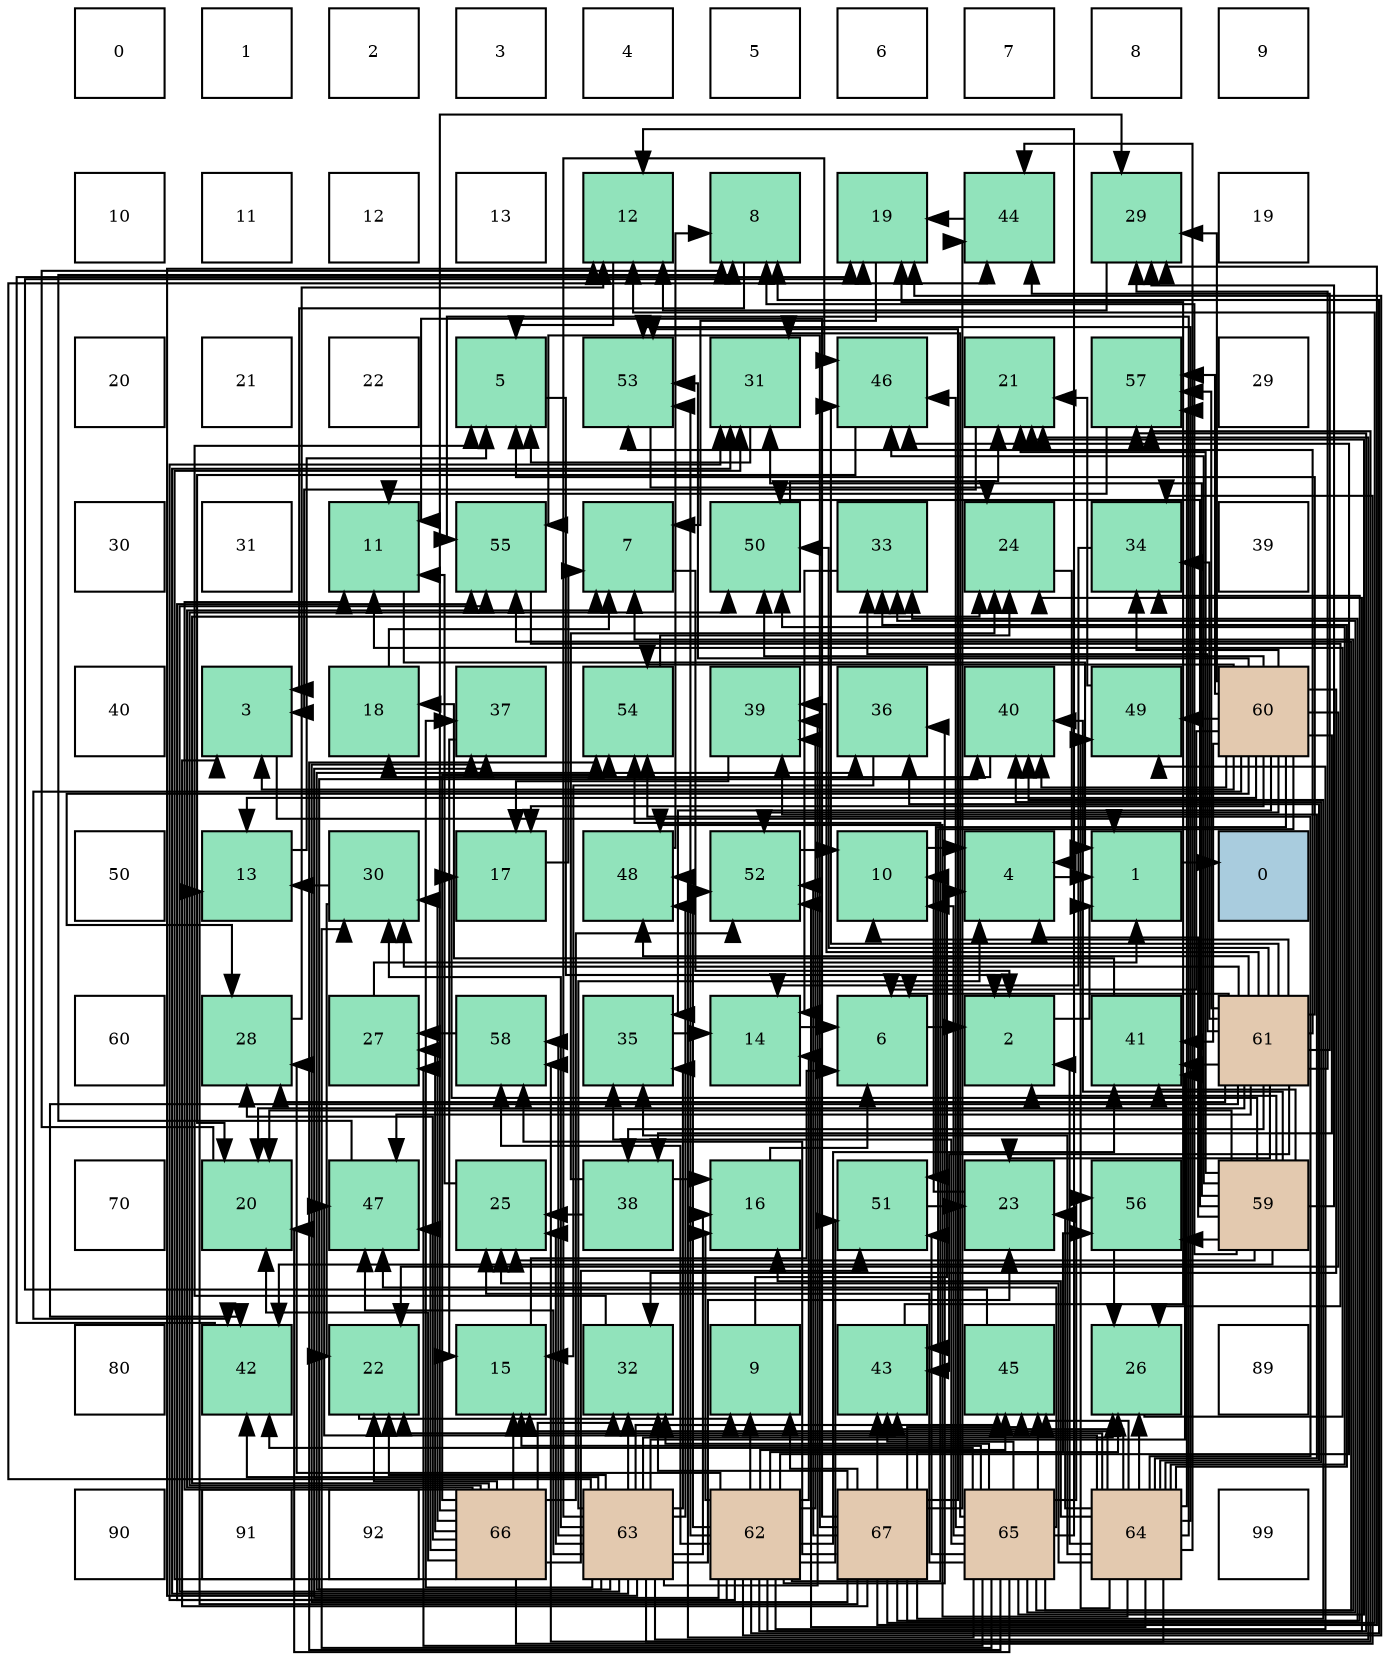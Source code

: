digraph layout{
 rankdir=TB;
 splines=ortho;
 node [style=filled shape=square fixedsize=true width=0.6];
0[label="0", fontsize=8, fillcolor="#ffffff"];
1[label="1", fontsize=8, fillcolor="#ffffff"];
2[label="2", fontsize=8, fillcolor="#ffffff"];
3[label="3", fontsize=8, fillcolor="#ffffff"];
4[label="4", fontsize=8, fillcolor="#ffffff"];
5[label="5", fontsize=8, fillcolor="#ffffff"];
6[label="6", fontsize=8, fillcolor="#ffffff"];
7[label="7", fontsize=8, fillcolor="#ffffff"];
8[label="8", fontsize=8, fillcolor="#ffffff"];
9[label="9", fontsize=8, fillcolor="#ffffff"];
10[label="10", fontsize=8, fillcolor="#ffffff"];
11[label="11", fontsize=8, fillcolor="#ffffff"];
12[label="12", fontsize=8, fillcolor="#ffffff"];
13[label="13", fontsize=8, fillcolor="#ffffff"];
14[label="12", fontsize=8, fillcolor="#91e3bb"];
15[label="8", fontsize=8, fillcolor="#91e3bb"];
16[label="19", fontsize=8, fillcolor="#91e3bb"];
17[label="44", fontsize=8, fillcolor="#91e3bb"];
18[label="29", fontsize=8, fillcolor="#91e3bb"];
19[label="19", fontsize=8, fillcolor="#ffffff"];
20[label="20", fontsize=8, fillcolor="#ffffff"];
21[label="21", fontsize=8, fillcolor="#ffffff"];
22[label="22", fontsize=8, fillcolor="#ffffff"];
23[label="5", fontsize=8, fillcolor="#91e3bb"];
24[label="53", fontsize=8, fillcolor="#91e3bb"];
25[label="31", fontsize=8, fillcolor="#91e3bb"];
26[label="46", fontsize=8, fillcolor="#91e3bb"];
27[label="21", fontsize=8, fillcolor="#91e3bb"];
28[label="57", fontsize=8, fillcolor="#91e3bb"];
29[label="29", fontsize=8, fillcolor="#ffffff"];
30[label="30", fontsize=8, fillcolor="#ffffff"];
31[label="31", fontsize=8, fillcolor="#ffffff"];
32[label="11", fontsize=8, fillcolor="#91e3bb"];
33[label="55", fontsize=8, fillcolor="#91e3bb"];
34[label="7", fontsize=8, fillcolor="#91e3bb"];
35[label="50", fontsize=8, fillcolor="#91e3bb"];
36[label="33", fontsize=8, fillcolor="#91e3bb"];
37[label="24", fontsize=8, fillcolor="#91e3bb"];
38[label="34", fontsize=8, fillcolor="#91e3bb"];
39[label="39", fontsize=8, fillcolor="#ffffff"];
40[label="40", fontsize=8, fillcolor="#ffffff"];
41[label="3", fontsize=8, fillcolor="#91e3bb"];
42[label="18", fontsize=8, fillcolor="#91e3bb"];
43[label="37", fontsize=8, fillcolor="#91e3bb"];
44[label="54", fontsize=8, fillcolor="#91e3bb"];
45[label="39", fontsize=8, fillcolor="#91e3bb"];
46[label="36", fontsize=8, fillcolor="#91e3bb"];
47[label="40", fontsize=8, fillcolor="#91e3bb"];
48[label="49", fontsize=8, fillcolor="#91e3bb"];
49[label="60", fontsize=8, fillcolor="#e3c9af"];
50[label="50", fontsize=8, fillcolor="#ffffff"];
51[label="13", fontsize=8, fillcolor="#91e3bb"];
52[label="30", fontsize=8, fillcolor="#91e3bb"];
53[label="17", fontsize=8, fillcolor="#91e3bb"];
54[label="48", fontsize=8, fillcolor="#91e3bb"];
55[label="52", fontsize=8, fillcolor="#91e3bb"];
56[label="10", fontsize=8, fillcolor="#91e3bb"];
57[label="4", fontsize=8, fillcolor="#91e3bb"];
58[label="1", fontsize=8, fillcolor="#91e3bb"];
59[label="0", fontsize=8, fillcolor="#a9ccde"];
60[label="60", fontsize=8, fillcolor="#ffffff"];
61[label="28", fontsize=8, fillcolor="#91e3bb"];
62[label="27", fontsize=8, fillcolor="#91e3bb"];
63[label="58", fontsize=8, fillcolor="#91e3bb"];
64[label="35", fontsize=8, fillcolor="#91e3bb"];
65[label="14", fontsize=8, fillcolor="#91e3bb"];
66[label="6", fontsize=8, fillcolor="#91e3bb"];
67[label="2", fontsize=8, fillcolor="#91e3bb"];
68[label="41", fontsize=8, fillcolor="#91e3bb"];
69[label="61", fontsize=8, fillcolor="#e3c9af"];
70[label="70", fontsize=8, fillcolor="#ffffff"];
71[label="20", fontsize=8, fillcolor="#91e3bb"];
72[label="47", fontsize=8, fillcolor="#91e3bb"];
73[label="25", fontsize=8, fillcolor="#91e3bb"];
74[label="38", fontsize=8, fillcolor="#91e3bb"];
75[label="16", fontsize=8, fillcolor="#91e3bb"];
76[label="51", fontsize=8, fillcolor="#91e3bb"];
77[label="23", fontsize=8, fillcolor="#91e3bb"];
78[label="56", fontsize=8, fillcolor="#91e3bb"];
79[label="59", fontsize=8, fillcolor="#e3c9af"];
80[label="80", fontsize=8, fillcolor="#ffffff"];
81[label="42", fontsize=8, fillcolor="#91e3bb"];
82[label="22", fontsize=8, fillcolor="#91e3bb"];
83[label="15", fontsize=8, fillcolor="#91e3bb"];
84[label="32", fontsize=8, fillcolor="#91e3bb"];
85[label="9", fontsize=8, fillcolor="#91e3bb"];
86[label="43", fontsize=8, fillcolor="#91e3bb"];
87[label="45", fontsize=8, fillcolor="#91e3bb"];
88[label="26", fontsize=8, fillcolor="#91e3bb"];
89[label="89", fontsize=8, fillcolor="#ffffff"];
90[label="90", fontsize=8, fillcolor="#ffffff"];
91[label="91", fontsize=8, fillcolor="#ffffff"];
92[label="92", fontsize=8, fillcolor="#ffffff"];
93[label="66", fontsize=8, fillcolor="#e3c9af"];
94[label="63", fontsize=8, fillcolor="#e3c9af"];
95[label="62", fontsize=8, fillcolor="#e3c9af"];
96[label="67", fontsize=8, fillcolor="#e3c9af"];
97[label="65", fontsize=8, fillcolor="#e3c9af"];
98[label="64", fontsize=8, fillcolor="#e3c9af"];
99[label="99", fontsize=8, fillcolor="#ffffff"];
edge [constraint=false, style=vis];58 -> 59;
67 -> 58;
41 -> 58;
57 -> 58;
23 -> 67;
66 -> 67;
34 -> 67;
15 -> 41;
85 -> 57;
56 -> 57;
32 -> 58;
14 -> 23;
51 -> 23;
65 -> 66;
83 -> 66;
75 -> 66;
53 -> 34;
42 -> 34;
16 -> 34;
71 -> 15;
27 -> 41;
82 -> 85;
77 -> 56;
37 -> 57;
73 -> 32;
88 -> 32;
62 -> 58;
61 -> 14;
18 -> 14;
52 -> 51;
52 -> 82;
25 -> 23;
84 -> 23;
36 -> 65;
38 -> 65;
64 -> 65;
46 -> 83;
43 -> 83;
74 -> 75;
74 -> 37;
74 -> 73;
45 -> 53;
47 -> 42;
68 -> 42;
81 -> 16;
86 -> 16;
17 -> 16;
87 -> 16;
26 -> 71;
72 -> 15;
54 -> 15;
48 -> 27;
35 -> 27;
76 -> 77;
55 -> 56;
24 -> 37;
44 -> 37;
33 -> 88;
78 -> 88;
28 -> 32;
63 -> 62;
79 -> 67;
79 -> 57;
79 -> 15;
79 -> 53;
79 -> 71;
79 -> 27;
79 -> 73;
79 -> 18;
79 -> 25;
79 -> 47;
79 -> 68;
79 -> 81;
79 -> 26;
79 -> 35;
79 -> 78;
49 -> 41;
49 -> 66;
49 -> 51;
49 -> 53;
49 -> 82;
49 -> 61;
49 -> 18;
49 -> 84;
49 -> 38;
49 -> 64;
49 -> 74;
49 -> 47;
49 -> 68;
49 -> 81;
49 -> 86;
49 -> 48;
49 -> 35;
49 -> 76;
49 -> 55;
49 -> 24;
49 -> 44;
49 -> 28;
69 -> 23;
69 -> 66;
69 -> 56;
69 -> 71;
69 -> 77;
69 -> 61;
69 -> 18;
69 -> 52;
69 -> 36;
69 -> 38;
69 -> 74;
69 -> 45;
69 -> 68;
69 -> 81;
69 -> 86;
69 -> 17;
69 -> 26;
69 -> 72;
69 -> 54;
69 -> 35;
69 -> 24;
69 -> 28;
95 -> 15;
95 -> 85;
95 -> 65;
95 -> 75;
95 -> 16;
95 -> 37;
95 -> 88;
95 -> 61;
95 -> 25;
95 -> 46;
95 -> 43;
95 -> 45;
95 -> 68;
95 -> 87;
95 -> 26;
95 -> 48;
95 -> 76;
95 -> 55;
95 -> 24;
95 -> 44;
95 -> 33;
95 -> 28;
95 -> 63;
94 -> 57;
94 -> 14;
94 -> 75;
94 -> 27;
94 -> 82;
94 -> 77;
94 -> 73;
94 -> 88;
94 -> 52;
94 -> 25;
94 -> 84;
94 -> 64;
94 -> 46;
94 -> 43;
94 -> 45;
94 -> 47;
94 -> 68;
94 -> 81;
94 -> 17;
94 -> 87;
94 -> 26;
94 -> 72;
94 -> 54;
94 -> 33;
94 -> 28;
94 -> 63;
98 -> 67;
98 -> 83;
98 -> 75;
98 -> 82;
98 -> 77;
98 -> 73;
98 -> 88;
98 -> 36;
98 -> 64;
98 -> 46;
98 -> 45;
98 -> 47;
98 -> 86;
98 -> 17;
98 -> 87;
98 -> 72;
98 -> 54;
98 -> 48;
98 -> 35;
98 -> 55;
98 -> 24;
98 -> 44;
98 -> 33;
98 -> 28;
98 -> 63;
97 -> 34;
97 -> 56;
97 -> 14;
97 -> 83;
97 -> 71;
97 -> 27;
97 -> 73;
97 -> 62;
97 -> 52;
97 -> 25;
97 -> 84;
97 -> 36;
97 -> 64;
97 -> 81;
97 -> 86;
97 -> 87;
97 -> 26;
97 -> 72;
97 -> 54;
97 -> 76;
97 -> 44;
97 -> 33;
97 -> 78;
93 -> 34;
93 -> 32;
93 -> 83;
93 -> 71;
93 -> 82;
93 -> 37;
93 -> 62;
93 -> 61;
93 -> 18;
93 -> 52;
93 -> 25;
93 -> 84;
93 -> 38;
93 -> 72;
93 -> 35;
93 -> 76;
93 -> 55;
93 -> 44;
96 -> 41;
96 -> 85;
96 -> 32;
96 -> 14;
96 -> 51;
96 -> 18;
96 -> 84;
96 -> 36;
96 -> 38;
96 -> 43;
96 -> 47;
96 -> 86;
96 -> 17;
96 -> 87;
96 -> 55;
96 -> 24;
96 -> 33;
96 -> 78;
96 -> 63;
edge [constraint=true, style=invis];
0 -> 10 -> 20 -> 30 -> 40 -> 50 -> 60 -> 70 -> 80 -> 90;
1 -> 11 -> 21 -> 31 -> 41 -> 51 -> 61 -> 71 -> 81 -> 91;
2 -> 12 -> 22 -> 32 -> 42 -> 52 -> 62 -> 72 -> 82 -> 92;
3 -> 13 -> 23 -> 33 -> 43 -> 53 -> 63 -> 73 -> 83 -> 93;
4 -> 14 -> 24 -> 34 -> 44 -> 54 -> 64 -> 74 -> 84 -> 94;
5 -> 15 -> 25 -> 35 -> 45 -> 55 -> 65 -> 75 -> 85 -> 95;
6 -> 16 -> 26 -> 36 -> 46 -> 56 -> 66 -> 76 -> 86 -> 96;
7 -> 17 -> 27 -> 37 -> 47 -> 57 -> 67 -> 77 -> 87 -> 97;
8 -> 18 -> 28 -> 38 -> 48 -> 58 -> 68 -> 78 -> 88 -> 98;
9 -> 19 -> 29 -> 39 -> 49 -> 59 -> 69 -> 79 -> 89 -> 99;
rank = same {0 -> 1 -> 2 -> 3 -> 4 -> 5 -> 6 -> 7 -> 8 -> 9};
rank = same {10 -> 11 -> 12 -> 13 -> 14 -> 15 -> 16 -> 17 -> 18 -> 19};
rank = same {20 -> 21 -> 22 -> 23 -> 24 -> 25 -> 26 -> 27 -> 28 -> 29};
rank = same {30 -> 31 -> 32 -> 33 -> 34 -> 35 -> 36 -> 37 -> 38 -> 39};
rank = same {40 -> 41 -> 42 -> 43 -> 44 -> 45 -> 46 -> 47 -> 48 -> 49};
rank = same {50 -> 51 -> 52 -> 53 -> 54 -> 55 -> 56 -> 57 -> 58 -> 59};
rank = same {60 -> 61 -> 62 -> 63 -> 64 -> 65 -> 66 -> 67 -> 68 -> 69};
rank = same {70 -> 71 -> 72 -> 73 -> 74 -> 75 -> 76 -> 77 -> 78 -> 79};
rank = same {80 -> 81 -> 82 -> 83 -> 84 -> 85 -> 86 -> 87 -> 88 -> 89};
rank = same {90 -> 91 -> 92 -> 93 -> 94 -> 95 -> 96 -> 97 -> 98 -> 99};
}